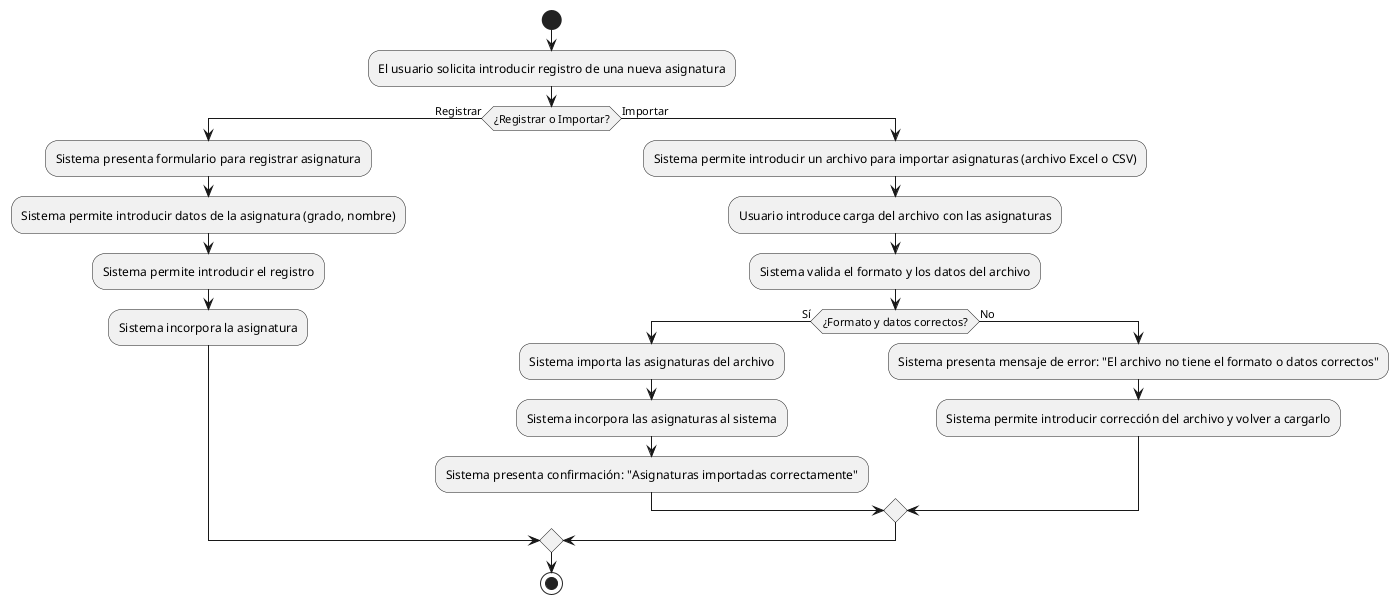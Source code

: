 @startuml
start
:El usuario solicita introducir registro de una nueva asignatura;
if (¿Registrar o Importar?) then (Registrar)
  :Sistema presenta formulario para registrar asignatura;
  :Sistema permite introducir datos de la asignatura (grado, nombre);
  :Sistema permite introducir el registro;
  :Sistema incorpora la asignatura;
else (Importar)
  :Sistema permite introducir un archivo para importar asignaturas (archivo Excel o CSV);
  :Usuario introduce carga del archivo con las asignaturas;
  :Sistema valida el formato y los datos del archivo;
  if (¿Formato y datos correctos?) then (Sí)
    :Sistema importa las asignaturas del archivo;
    :Sistema incorpora las asignaturas al sistema;
    :Sistema presenta confirmación: "Asignaturas importadas correctamente";
  else (No)
    :Sistema presenta mensaje de error: "El archivo no tiene el formato o datos correctos";
    :Sistema permite introducir corrección del archivo y volver a cargarlo;
  endif
endif
stop
@enduml
